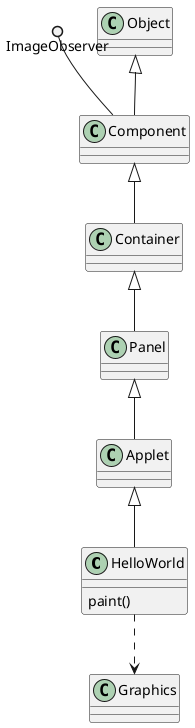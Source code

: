 @startuml
together {
    class HelloWorld {
        paint()
    }

    class Applet

    class Panel

    class Container

    class Component

    class Object

    class Graphics

    Applet <|-- HelloWorld

    Panel <|-- Applet

    Container <|-- Panel

    Component <|-- Container


    Object <|-- Component
}
HelloWorld ..> Graphics
ImageObserver ()-- Component
@enduml

@startuml
allow_mixing

class HelloWorld
package java {

    package lang

    package awt

    awt ..> lang

    package applet

    applet ..> awt
}

HelloWorld ..> applet

@enduml

@startuml
[-> "root:Thread": run

activate "root:Thread"

    "root:Thread" -> ":Toolkit": run

    activate ":Toolkit"

        ":Toolkit" -> ":Toolkit": callbackLoop
        activate ":Toolkit"

            ":Toolkit" -> ":ComponentPeer": handleExpose
            activate ":ComponentPeer"

                ":ComponentPeer" -> "target:HelloWorld": paint
                activate "target:HelloWorld"
                deactivate "target:HelloWorld"

            deactivate ":ComponentPeer"

        deactivate ":Toolkit"

    deactivate ":Toolkit"

[<- "root:Thread"
deactivate "root:Thread"
@enduml

@startuml
package testPackage <<Rectangle>> {

}
@enduml

@startuml
digraph G {
    Hello -> World
}

class A
@enduml

@startuml
class Foo {
    foo
    bar()
}
note left
another note
end note 
note bottom of Foo
This is the description of the class Foo
end note
@enduml

